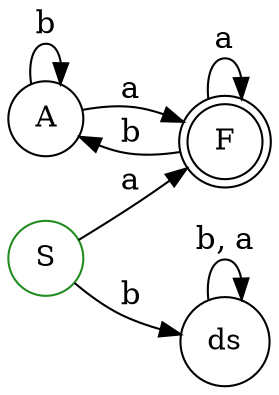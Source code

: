 digraph G {
    rankdir="LR";
    A [color="black", shape="circle", label="A"];
    F [color="black", shape="doublecircle", label="F"];
    S [color="forestgreen", shape="circle", label="S"];
    ds [color="black", shape="circle", label="ds"];
    S -> ds [fontsize=15, label="b"];
    ds -> ds [fontsize=15, label="b, a"];
    A -> A [fontsize=15, label="b"];
    A -> F [fontsize=15, label="a"];
    F -> A [fontsize=15, label="b"];
    F -> F [fontsize=15, label="a"];
    S -> F [fontsize=15, label="a"];
}
